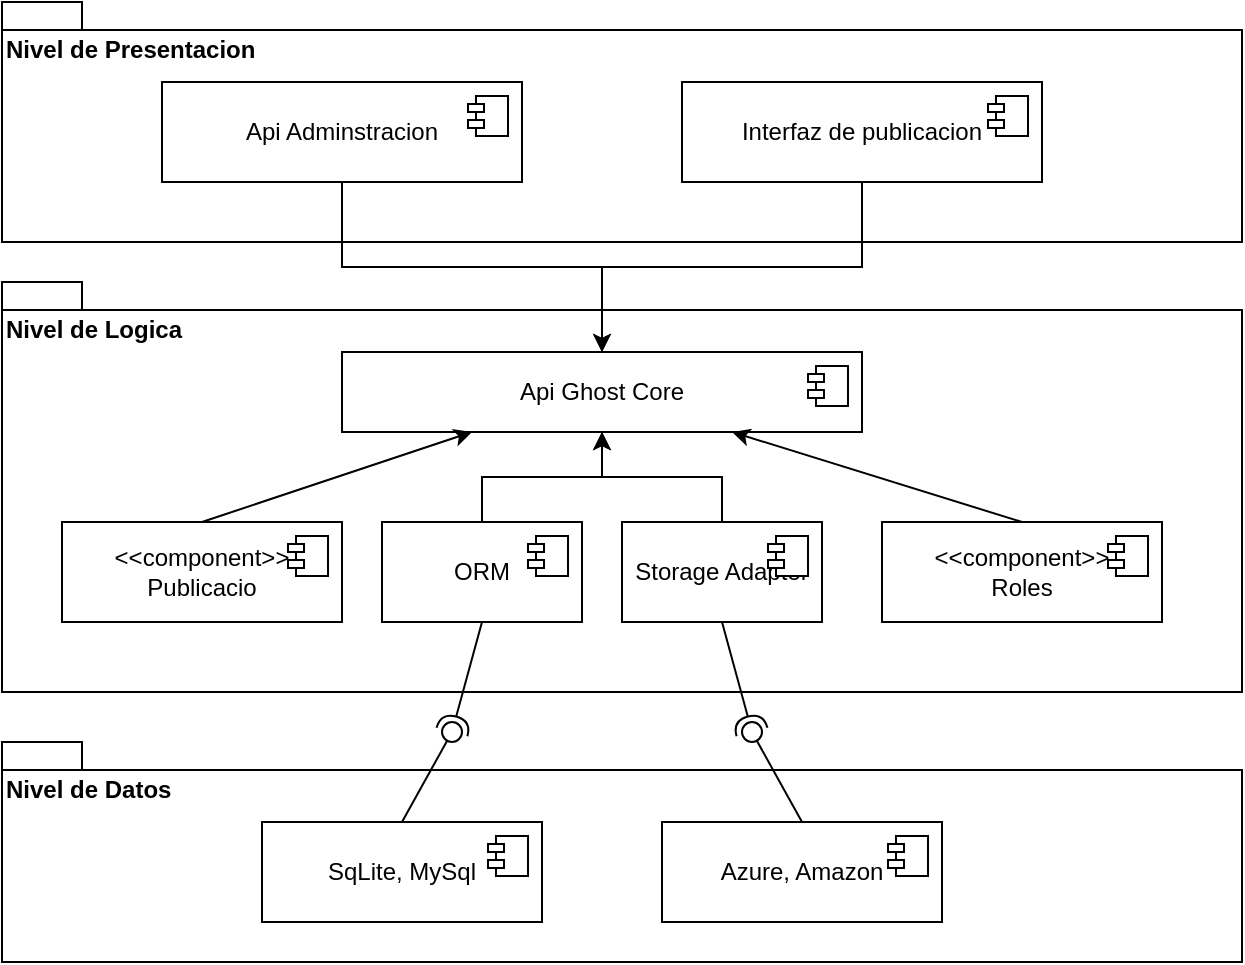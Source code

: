 <mxfile version="24.8.1">
  <diagram name="Página-1" id="yThDC6fAXYn0y4AkWEGg">
    <mxGraphModel dx="880" dy="468" grid="1" gridSize="10" guides="1" tooltips="1" connect="1" arrows="1" fold="1" page="1" pageScale="1" pageWidth="1100" pageHeight="850" background="none" math="0" shadow="0">
      <root>
        <mxCell id="0" />
        <mxCell id="1" parent="0" />
        <mxCell id="bKlpqElayB_NreI3huZ6-1" value="Nivel de Presentacion" style="shape=folder;fontStyle=1;spacingTop=10;tabWidth=40;tabHeight=14;tabPosition=left;html=1;whiteSpace=wrap;align=left;verticalAlign=top;" vertex="1" parent="1">
          <mxGeometry x="120" y="100" width="620" height="120" as="geometry" />
        </mxCell>
        <mxCell id="bKlpqElayB_NreI3huZ6-2" value="Nivel de Logica" style="shape=folder;fontStyle=1;spacingTop=10;tabWidth=40;tabHeight=14;tabPosition=left;html=1;whiteSpace=wrap;align=left;verticalAlign=top;" vertex="1" parent="1">
          <mxGeometry x="120" y="240" width="620" height="205" as="geometry" />
        </mxCell>
        <mxCell id="bKlpqElayB_NreI3huZ6-3" value="Nivel de Datos" style="shape=folder;fontStyle=1;spacingTop=10;tabWidth=40;tabHeight=14;tabPosition=left;html=1;whiteSpace=wrap;align=left;verticalAlign=top;" vertex="1" parent="1">
          <mxGeometry x="120" y="470" width="620" height="110" as="geometry" />
        </mxCell>
        <mxCell id="bKlpqElayB_NreI3huZ6-4" value="Api Ghost Core" style="html=1;dropTarget=0;whiteSpace=wrap;" vertex="1" parent="1">
          <mxGeometry x="290" y="275" width="260" height="40" as="geometry" />
        </mxCell>
        <mxCell id="bKlpqElayB_NreI3huZ6-5" value="" style="shape=module;jettyWidth=8;jettyHeight=4;" vertex="1" parent="bKlpqElayB_NreI3huZ6-4">
          <mxGeometry x="1" width="20" height="20" relative="1" as="geometry">
            <mxPoint x="-27" y="7" as="offset" />
          </mxGeometry>
        </mxCell>
        <mxCell id="bKlpqElayB_NreI3huZ6-25" style="edgeStyle=orthogonalEdgeStyle;rounded=0;orthogonalLoop=1;jettySize=auto;html=1;entryX=0.5;entryY=0;entryDx=0;entryDy=0;" edge="1" parent="1" source="bKlpqElayB_NreI3huZ6-6" target="bKlpqElayB_NreI3huZ6-4">
          <mxGeometry relative="1" as="geometry" />
        </mxCell>
        <mxCell id="bKlpqElayB_NreI3huZ6-6" value="Api Adminstracion" style="html=1;dropTarget=0;whiteSpace=wrap;" vertex="1" parent="1">
          <mxGeometry x="200" y="140" width="180" height="50" as="geometry" />
        </mxCell>
        <mxCell id="bKlpqElayB_NreI3huZ6-7" value="" style="shape=module;jettyWidth=8;jettyHeight=4;" vertex="1" parent="bKlpqElayB_NreI3huZ6-6">
          <mxGeometry x="1" width="20" height="20" relative="1" as="geometry">
            <mxPoint x="-27" y="7" as="offset" />
          </mxGeometry>
        </mxCell>
        <mxCell id="bKlpqElayB_NreI3huZ6-30" style="edgeStyle=orthogonalEdgeStyle;rounded=0;orthogonalLoop=1;jettySize=auto;html=1;entryX=0.5;entryY=1;entryDx=0;entryDy=0;" edge="1" parent="1" source="bKlpqElayB_NreI3huZ6-9" target="bKlpqElayB_NreI3huZ6-4">
          <mxGeometry relative="1" as="geometry" />
        </mxCell>
        <mxCell id="bKlpqElayB_NreI3huZ6-9" value="ORM&lt;div&gt;&lt;/div&gt;" style="html=1;dropTarget=0;whiteSpace=wrap;" vertex="1" parent="1">
          <mxGeometry x="310" y="360" width="100" height="50" as="geometry" />
        </mxCell>
        <mxCell id="bKlpqElayB_NreI3huZ6-10" value="" style="shape=module;jettyWidth=8;jettyHeight=4;" vertex="1" parent="bKlpqElayB_NreI3huZ6-9">
          <mxGeometry x="1" width="20" height="20" relative="1" as="geometry">
            <mxPoint x="-27" y="7" as="offset" />
          </mxGeometry>
        </mxCell>
        <mxCell id="bKlpqElayB_NreI3huZ6-11" value="&lt;div&gt;&amp;lt;&amp;lt;component&amp;gt;&amp;gt;&lt;/div&gt;&lt;div&gt;Roles&lt;/div&gt;" style="html=1;dropTarget=0;whiteSpace=wrap;" vertex="1" parent="1">
          <mxGeometry x="560" y="360" width="140" height="50" as="geometry" />
        </mxCell>
        <mxCell id="bKlpqElayB_NreI3huZ6-12" value="" style="shape=module;jettyWidth=8;jettyHeight=4;" vertex="1" parent="bKlpqElayB_NreI3huZ6-11">
          <mxGeometry x="1" width="20" height="20" relative="1" as="geometry">
            <mxPoint x="-27" y="7" as="offset" />
          </mxGeometry>
        </mxCell>
        <mxCell id="bKlpqElayB_NreI3huZ6-14" value="" style="endArrow=classic;html=1;rounded=0;entryX=0.75;entryY=1;entryDx=0;entryDy=0;exitX=0.5;exitY=0;exitDx=0;exitDy=0;" edge="1" parent="1" source="bKlpqElayB_NreI3huZ6-11" target="bKlpqElayB_NreI3huZ6-4">
          <mxGeometry width="50" height="50" relative="1" as="geometry">
            <mxPoint x="400" y="385" as="sourcePoint" />
            <mxPoint x="450" y="335" as="targetPoint" />
          </mxGeometry>
        </mxCell>
        <mxCell id="bKlpqElayB_NreI3huZ6-15" value="SqLite, MySql&lt;div&gt;&lt;/div&gt;" style="html=1;dropTarget=0;whiteSpace=wrap;" vertex="1" parent="1">
          <mxGeometry x="250" y="510" width="140" height="50" as="geometry" />
        </mxCell>
        <mxCell id="bKlpqElayB_NreI3huZ6-16" value="" style="shape=module;jettyWidth=8;jettyHeight=4;" vertex="1" parent="bKlpqElayB_NreI3huZ6-15">
          <mxGeometry x="1" width="20" height="20" relative="1" as="geometry">
            <mxPoint x="-27" y="7" as="offset" />
          </mxGeometry>
        </mxCell>
        <mxCell id="bKlpqElayB_NreI3huZ6-18" value="" style="rounded=0;orthogonalLoop=1;jettySize=auto;html=1;endArrow=oval;endFill=0;sketch=0;sourcePerimeterSpacing=0;targetPerimeterSpacing=0;endSize=10;exitX=0.5;exitY=0;exitDx=0;exitDy=0;" edge="1" target="bKlpqElayB_NreI3huZ6-19" parent="1" source="bKlpqElayB_NreI3huZ6-15">
          <mxGeometry relative="1" as="geometry">
            <mxPoint x="420" y="465" as="sourcePoint" />
          </mxGeometry>
        </mxCell>
        <mxCell id="bKlpqElayB_NreI3huZ6-19" value="" style="ellipse;whiteSpace=wrap;html=1;align=center;aspect=fixed;fillColor=none;strokeColor=none;resizable=0;perimeter=centerPerimeter;rotatable=0;allowArrows=0;points=[];outlineConnect=1;" vertex="1" parent="1">
          <mxGeometry x="340" y="460" width="10" height="10" as="geometry" />
        </mxCell>
        <mxCell id="bKlpqElayB_NreI3huZ6-20" value="" style="rounded=0;orthogonalLoop=1;jettySize=auto;html=1;endArrow=halfCircle;endFill=0;endSize=6;strokeWidth=1;sketch=0;exitX=0.5;exitY=1;exitDx=0;exitDy=0;entryX=0.9;entryY=0.3;entryDx=0;entryDy=0;entryPerimeter=0;" edge="1" target="bKlpqElayB_NreI3huZ6-19" parent="1" source="bKlpqElayB_NreI3huZ6-9">
          <mxGeometry relative="1" as="geometry">
            <mxPoint x="340" y="535" as="sourcePoint" />
          </mxGeometry>
        </mxCell>
        <mxCell id="bKlpqElayB_NreI3huZ6-22" value="" style="ellipse;whiteSpace=wrap;html=1;align=center;aspect=fixed;fillColor=none;strokeColor=none;resizable=0;perimeter=centerPerimeter;rotatable=0;allowArrows=0;points=[];outlineConnect=1;" vertex="1" parent="1">
          <mxGeometry x="315" y="460" width="10" height="10" as="geometry" />
        </mxCell>
        <mxCell id="bKlpqElayB_NreI3huZ6-26" style="edgeStyle=orthogonalEdgeStyle;rounded=0;orthogonalLoop=1;jettySize=auto;html=1;entryX=0.5;entryY=0;entryDx=0;entryDy=0;" edge="1" parent="1" source="bKlpqElayB_NreI3huZ6-23" target="bKlpqElayB_NreI3huZ6-4">
          <mxGeometry relative="1" as="geometry" />
        </mxCell>
        <mxCell id="bKlpqElayB_NreI3huZ6-23" value="Interfaz de publicacion" style="html=1;dropTarget=0;whiteSpace=wrap;" vertex="1" parent="1">
          <mxGeometry x="460" y="140" width="180" height="50" as="geometry" />
        </mxCell>
        <mxCell id="bKlpqElayB_NreI3huZ6-24" value="" style="shape=module;jettyWidth=8;jettyHeight=4;" vertex="1" parent="bKlpqElayB_NreI3huZ6-23">
          <mxGeometry x="1" width="20" height="20" relative="1" as="geometry">
            <mxPoint x="-27" y="7" as="offset" />
          </mxGeometry>
        </mxCell>
        <mxCell id="bKlpqElayB_NreI3huZ6-29" style="edgeStyle=orthogonalEdgeStyle;rounded=0;orthogonalLoop=1;jettySize=auto;html=1;entryX=0.5;entryY=1;entryDx=0;entryDy=0;" edge="1" parent="1" source="bKlpqElayB_NreI3huZ6-27" target="bKlpqElayB_NreI3huZ6-4">
          <mxGeometry relative="1" as="geometry" />
        </mxCell>
        <mxCell id="bKlpqElayB_NreI3huZ6-27" value="Storage Adapter&lt;div&gt;&lt;/div&gt;" style="html=1;dropTarget=0;whiteSpace=wrap;" vertex="1" parent="1">
          <mxGeometry x="430" y="360" width="100" height="50" as="geometry" />
        </mxCell>
        <mxCell id="bKlpqElayB_NreI3huZ6-28" value="" style="shape=module;jettyWidth=8;jettyHeight=4;" vertex="1" parent="bKlpqElayB_NreI3huZ6-27">
          <mxGeometry x="1" width="20" height="20" relative="1" as="geometry">
            <mxPoint x="-27" y="7" as="offset" />
          </mxGeometry>
        </mxCell>
        <mxCell id="bKlpqElayB_NreI3huZ6-31" value="Azure, Amazon&lt;div&gt;&lt;/div&gt;" style="html=1;dropTarget=0;whiteSpace=wrap;" vertex="1" parent="1">
          <mxGeometry x="450" y="510" width="140" height="50" as="geometry" />
        </mxCell>
        <mxCell id="bKlpqElayB_NreI3huZ6-32" value="" style="shape=module;jettyWidth=8;jettyHeight=4;" vertex="1" parent="bKlpqElayB_NreI3huZ6-31">
          <mxGeometry x="1" width="20" height="20" relative="1" as="geometry">
            <mxPoint x="-27" y="7" as="offset" />
          </mxGeometry>
        </mxCell>
        <mxCell id="bKlpqElayB_NreI3huZ6-33" value="" style="rounded=0;orthogonalLoop=1;jettySize=auto;html=1;endArrow=halfCircle;endFill=0;endSize=6;strokeWidth=1;sketch=0;exitX=0.5;exitY=1;exitDx=0;exitDy=0;" edge="1" target="bKlpqElayB_NreI3huZ6-35" parent="1" source="bKlpqElayB_NreI3huZ6-27">
          <mxGeometry relative="1" as="geometry">
            <mxPoint x="500" y="475" as="sourcePoint" />
          </mxGeometry>
        </mxCell>
        <mxCell id="bKlpqElayB_NreI3huZ6-34" value="" style="rounded=0;orthogonalLoop=1;jettySize=auto;html=1;endArrow=oval;endFill=0;sketch=0;sourcePerimeterSpacing=0;targetPerimeterSpacing=0;endSize=10;exitX=0.5;exitY=0;exitDx=0;exitDy=0;" edge="1" target="bKlpqElayB_NreI3huZ6-35" parent="1" source="bKlpqElayB_NreI3huZ6-31">
          <mxGeometry relative="1" as="geometry">
            <mxPoint x="460" y="475" as="sourcePoint" />
          </mxGeometry>
        </mxCell>
        <mxCell id="bKlpqElayB_NreI3huZ6-35" value="" style="ellipse;whiteSpace=wrap;html=1;align=center;aspect=fixed;fillColor=none;strokeColor=none;resizable=0;perimeter=centerPerimeter;rotatable=0;allowArrows=0;points=[];outlineConnect=1;" vertex="1" parent="1">
          <mxGeometry x="490" y="460" width="10" height="10" as="geometry" />
        </mxCell>
        <mxCell id="bKlpqElayB_NreI3huZ6-36" value="&lt;div&gt;&amp;lt;&amp;lt;component&amp;gt;&amp;gt;&lt;/div&gt;&lt;div&gt;Publicacio&lt;/div&gt;" style="html=1;dropTarget=0;whiteSpace=wrap;" vertex="1" parent="1">
          <mxGeometry x="150" y="360" width="140" height="50" as="geometry" />
        </mxCell>
        <mxCell id="bKlpqElayB_NreI3huZ6-37" value="" style="shape=module;jettyWidth=8;jettyHeight=4;" vertex="1" parent="bKlpqElayB_NreI3huZ6-36">
          <mxGeometry x="1" width="20" height="20" relative="1" as="geometry">
            <mxPoint x="-27" y="7" as="offset" />
          </mxGeometry>
        </mxCell>
        <mxCell id="bKlpqElayB_NreI3huZ6-39" value="" style="endArrow=classic;html=1;rounded=0;entryX=0.25;entryY=1;entryDx=0;entryDy=0;exitX=0.5;exitY=0;exitDx=0;exitDy=0;" edge="1" parent="1" source="bKlpqElayB_NreI3huZ6-36" target="bKlpqElayB_NreI3huZ6-4">
          <mxGeometry width="50" height="50" relative="1" as="geometry">
            <mxPoint x="50" y="400" as="sourcePoint" />
            <mxPoint x="100" y="350" as="targetPoint" />
          </mxGeometry>
        </mxCell>
      </root>
    </mxGraphModel>
  </diagram>
</mxfile>
